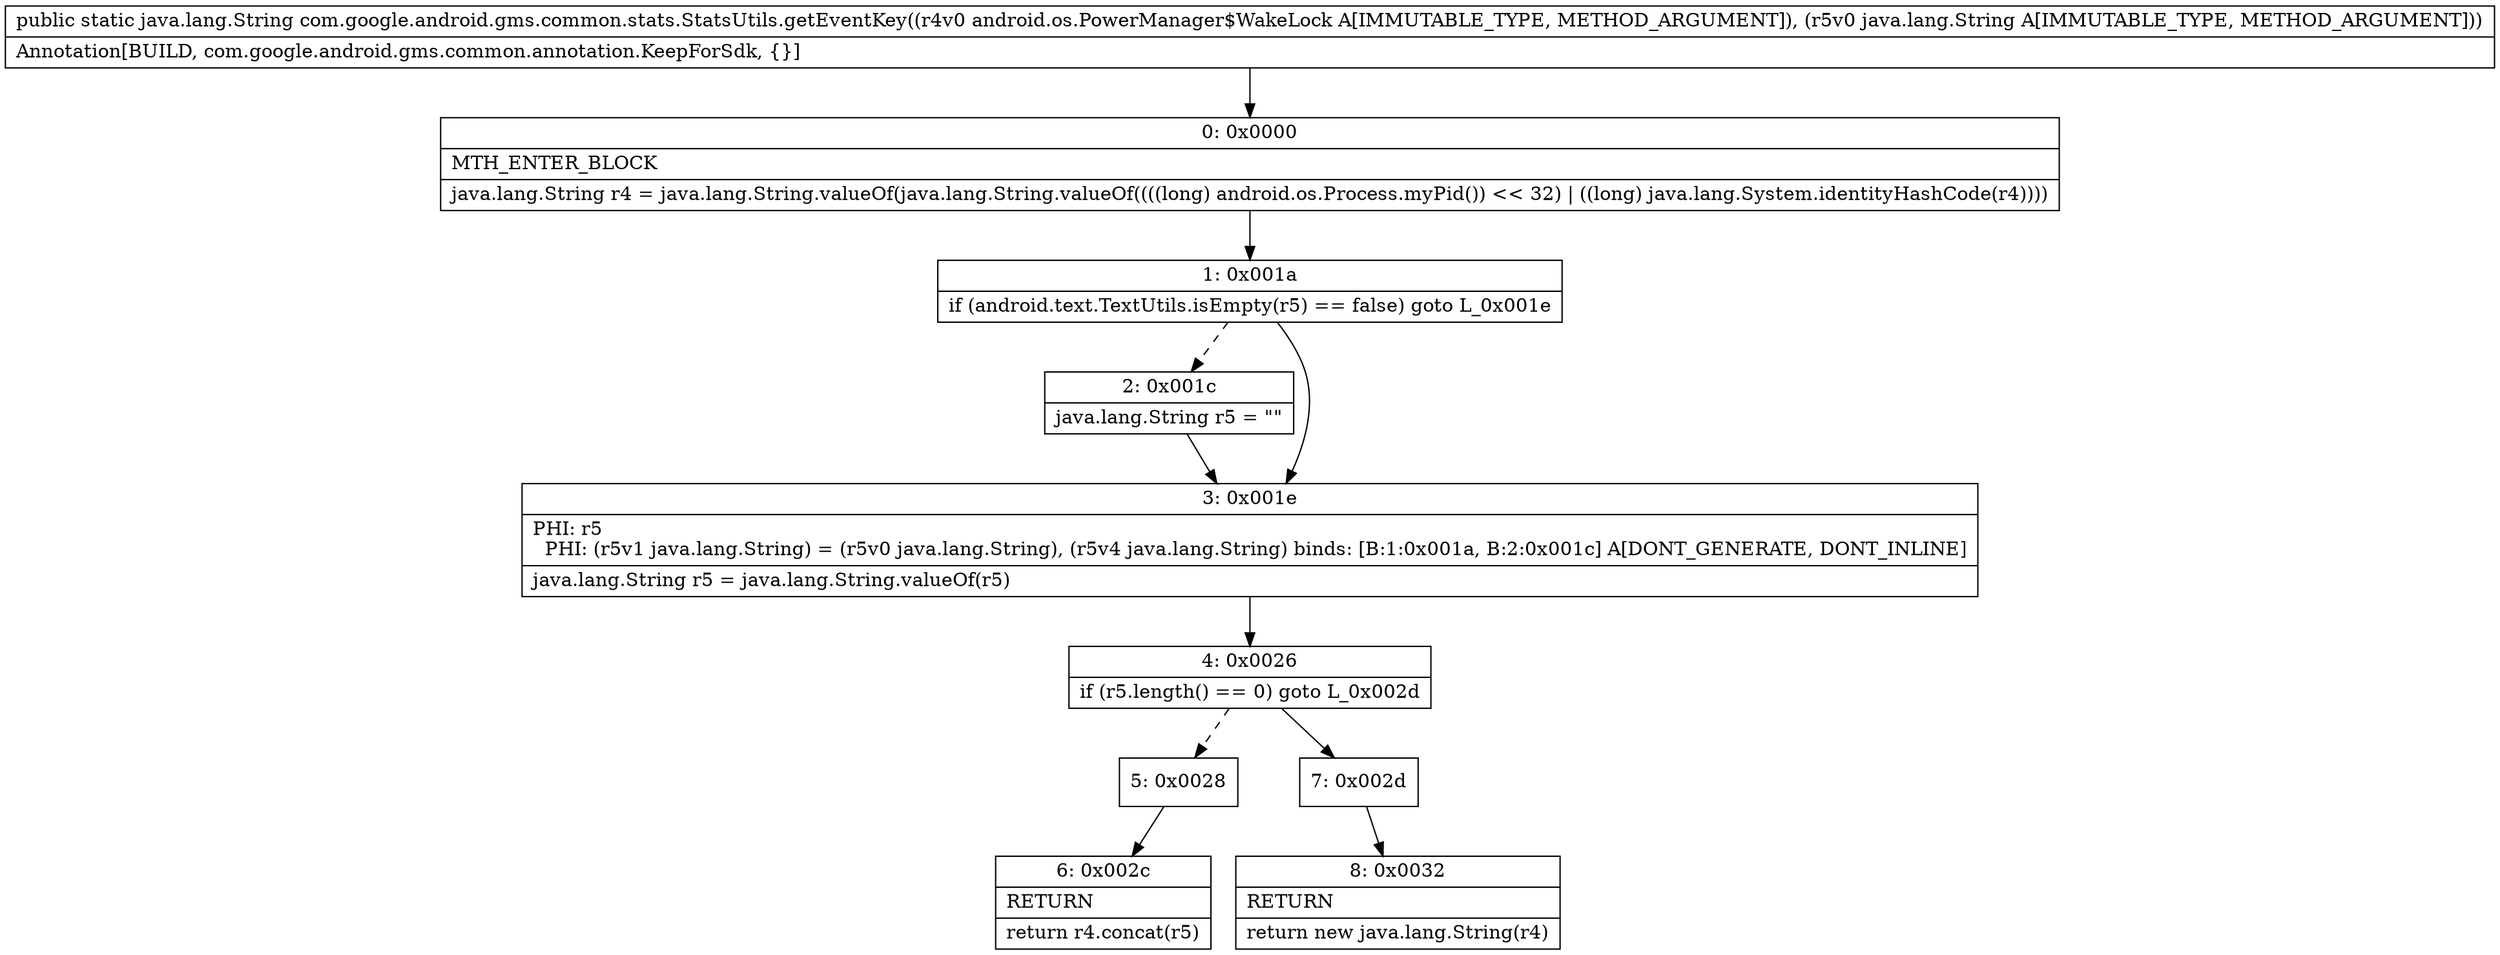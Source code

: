 digraph "CFG forcom.google.android.gms.common.stats.StatsUtils.getEventKey(Landroid\/os\/PowerManager$WakeLock;Ljava\/lang\/String;)Ljava\/lang\/String;" {
Node_0 [shape=record,label="{0\:\ 0x0000|MTH_ENTER_BLOCK\l|java.lang.String r4 = java.lang.String.valueOf(java.lang.String.valueOf((((long) android.os.Process.myPid()) \<\< 32) \| ((long) java.lang.System.identityHashCode(r4))))\l}"];
Node_1 [shape=record,label="{1\:\ 0x001a|if (android.text.TextUtils.isEmpty(r5) == false) goto L_0x001e\l}"];
Node_2 [shape=record,label="{2\:\ 0x001c|java.lang.String r5 = \"\"\l}"];
Node_3 [shape=record,label="{3\:\ 0x001e|PHI: r5 \l  PHI: (r5v1 java.lang.String) = (r5v0 java.lang.String), (r5v4 java.lang.String) binds: [B:1:0x001a, B:2:0x001c] A[DONT_GENERATE, DONT_INLINE]\l|java.lang.String r5 = java.lang.String.valueOf(r5)\l}"];
Node_4 [shape=record,label="{4\:\ 0x0026|if (r5.length() == 0) goto L_0x002d\l}"];
Node_5 [shape=record,label="{5\:\ 0x0028}"];
Node_6 [shape=record,label="{6\:\ 0x002c|RETURN\l|return r4.concat(r5)\l}"];
Node_7 [shape=record,label="{7\:\ 0x002d}"];
Node_8 [shape=record,label="{8\:\ 0x0032|RETURN\l|return new java.lang.String(r4)\l}"];
MethodNode[shape=record,label="{public static java.lang.String com.google.android.gms.common.stats.StatsUtils.getEventKey((r4v0 android.os.PowerManager$WakeLock A[IMMUTABLE_TYPE, METHOD_ARGUMENT]), (r5v0 java.lang.String A[IMMUTABLE_TYPE, METHOD_ARGUMENT]))  | Annotation[BUILD, com.google.android.gms.common.annotation.KeepForSdk, \{\}]\l}"];
MethodNode -> Node_0;
Node_0 -> Node_1;
Node_1 -> Node_2[style=dashed];
Node_1 -> Node_3;
Node_2 -> Node_3;
Node_3 -> Node_4;
Node_4 -> Node_5[style=dashed];
Node_4 -> Node_7;
Node_5 -> Node_6;
Node_7 -> Node_8;
}

